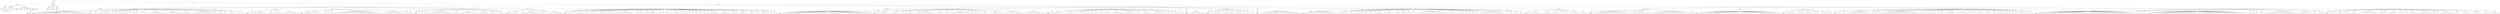 digraph Tree {
	"t0" [label = "TEI"];
	"t1" [label = "teiHeader"];
	"t2" [label = "fileDesc"];
	"t3" [label = "titleStmt"];
	"t4" [label = "title"];
	"t5" [label = "title"];
	"t6" [label = "author"];
	"t7" [label = "surname"];
	"t8" [label = "forename"];
	"t9" [label = "publicationStmt"];
	"t10" [label = "p"];
	"t11" [label = "idno"];
	"t12" [label = "sourceDesc"];
	"t13" [label = "genre"];
	"t14" [label = "inspiration"];
	"t15" [label = "structure"];
	"t16" [label = "type"];
	"t17" [label = "periode"];
	"t18" [label = "taille"];
	"t19" [label = "permalien"];
	"t20" [label = "sources"];
	"t21" [label = "source"];
	"t22" [label = "author"];
	"t23" [label = "text"];
	"t24" [label = "profileDesc"];
	"t25" [label = "creation"];
	"t26" [label = "date"];
	"t27" [label = "date"];
	"t28" [label = "langUsage"];
	"t29" [label = "language"];
	"t30" [label = "textClass"];
	"t31" [label = "keywords"];
	"t32" [label = "term"];
	"t33" [label = "text"];
	"t34" [label = "body"];
	"t35" [label = "div1"];
	"t36" [label = "head"];
	"t37" [label = "div2"];
	"t38" [label = "head"];
	"t39" [label = "listPerson"];
	"t40" [label = "sp"];
	"t41" [label = "l"];
	"t42" [label = "l"];
	"t43" [label = "l"];
	"t44" [label = "l"];
	"t45" [label = "l"];
	"t46" [label = "l"];
	"t47" [label = "l"];
	"t48" [label = "l"];
	"t49" [label = "l"];
	"t50" [label = "l"];
	"t51" [label = "l"];
	"t52" [label = "l"];
	"t53" [label = "l"];
	"t54" [label = "l"];
	"t55" [label = "l"];
	"t56" [label = "l"];
	"t57" [label = "l"];
	"t58" [label = "l"];
	"t59" [label = "l"];
	"t60" [label = "l"];
	"t61" [label = "l"];
	"t62" [label = "l"];
	"t63" [label = "l"];
	"t64" [label = "l"];
	"t65" [label = "div2"];
	"t66" [label = "head"];
	"t67" [label = "listPerson"];
	"t68" [label = "sp"];
	"t69" [label = "l"];
	"t70" [label = "l"];
	"t71" [label = "l"];
	"t72" [label = "sp"];
	"t73" [label = "l"];
	"t74" [label = "sp"];
	"t75" [label = "l"];
	"t76" [label = "l"];
	"t77" [label = "l"];
	"t78" [label = "l"];
	"t79" [label = "l"];
	"t80" [label = "sp"];
	"t81" [label = "l"];
	"t82" [label = "sp"];
	"t83" [label = "l"];
	"t84" [label = "l"];
	"t85" [label = "sp"];
	"t86" [label = "l"];
	"t87" [label = "sp"];
	"t88" [label = "l"];
	"t89" [label = "sp"];
	"t90" [label = "l"];
	"t91" [label = "l"];
	"t92" [label = "sp"];
	"t93" [label = "l"];
	"t94" [label = "sp"];
	"t95" [label = "l"];
	"t96" [label = "sp"];
	"t97" [label = "l"];
	"t98" [label = "sp"];
	"t99" [label = "l"];
	"t100" [label = "l"];
	"t101" [label = "l"];
	"t102" [label = "sp"];
	"t103" [label = "l"];
	"t104" [label = "l"];
	"t105" [label = "l"];
	"t106" [label = "sp"];
	"t107" [label = "l"];
	"t108" [label = "sp"];
	"t109" [label = "l"];
	"t110" [label = "l"];
	"t111" [label = "l"];
	"t112" [label = "l"];
	"t113" [label = "l"];
	"t114" [label = "l"];
	"t115" [label = "l"];
	"t116" [label = "l"];
	"t117" [label = "sp"];
	"t118" [label = "l"];
	"t119" [label = "l"];
	"t120" [label = "l"];
	"t121" [label = "l"];
	"t122" [label = "l"];
	"t123" [label = "l"];
	"t124" [label = "l"];
	"t125" [label = "l"];
	"t126" [label = "sp"];
	"t127" [label = "l"];
	"t128" [label = "l"];
	"t129" [label = "l"];
	"t130" [label = "l"];
	"t131" [label = "sp"];
	"t132" [label = "l"];
	"t133" [label = "l"];
	"t134" [label = "l"];
	"t135" [label = "l"];
	"t136" [label = "l"];
	"t137" [label = "l"];
	"t138" [label = "l"];
	"t139" [label = "l"];
	"t140" [label = "l"];
	"t141" [label = "l"];
	"t142" [label = "l"];
	"t143" [label = "sp"];
	"t144" [label = "l"];
	"t145" [label = "sp"];
	"t146" [label = "l"];
	"t147" [label = "sp"];
	"t148" [label = "l"];
	"t149" [label = "l"];
	"t150" [label = "sp"];
	"t151" [label = "l"];
	"t152" [label = "l"];
	"t153" [label = "sp"];
	"t154" [label = "l"];
	"t155" [label = "l"];
	"t156" [label = "l"];
	"t157" [label = "l"];
	"t158" [label = "sp"];
	"t159" [label = "l"];
	"t160" [label = "l"];
	"t161" [label = "sp"];
	"t162" [label = "l"];
	"t163" [label = "l"];
	"t164" [label = "div2"];
	"t165" [label = "head"];
	"t166" [label = "listPerson"];
	"t167" [label = "sp"];
	"t168" [label = "l"];
	"t169" [label = "l"];
	"t170" [label = "l"];
	"t171" [label = "l"];
	"t172" [label = "l"];
	"t173" [label = "l"];
	"t174" [label = "l"];
	"t175" [label = "l"];
	"t176" [label = "sp"];
	"t177" [label = "l"];
	"t178" [label = "l"];
	"t179" [label = "l"];
	"t180" [label = "sp"];
	"t181" [label = "l"];
	"t182" [label = "l"];
	"t183" [label = "sp"];
	"t184" [label = "l"];
	"t185" [label = "l"];
	"t186" [label = "sp"];
	"t187" [label = "l"];
	"t188" [label = "l"];
	"t189" [label = "l"];
	"t190" [label = "l"];
	"t191" [label = "l"];
	"t192" [label = "l"];
	"t193" [label = "l"];
	"t194" [label = "l"];
	"t195" [label = "div2"];
	"t196" [label = "head"];
	"t197" [label = "listPerson"];
	"t198" [label = "sp"];
	"t199" [label = "l"];
	"t200" [label = "l"];
	"t201" [label = "l"];
	"t202" [label = "l"];
	"t203" [label = "l"];
	"t204" [label = "l"];
	"t205" [label = "l"];
	"t206" [label = "l"];
	"t207" [label = "l"];
	"t208" [label = "sp"];
	"t209" [label = "l"];
	"t210" [label = "l"];
	"t211" [label = "sp"];
	"t212" [label = "l"];
	"t213" [label = "sp"];
	"t214" [label = "l"];
	"t215" [label = "l"];
	"t216" [label = "sp"];
	"t217" [label = "l"];
	"t218" [label = "l"];
	"t219" [label = "l"];
	"t220" [label = "l"];
	"t221" [label = "l"];
	"t222" [label = "l"];
	"t223" [label = "l"];
	"t224" [label = "l"];
	"t225" [label = "l"];
	"t226" [label = "l"];
	"t227" [label = "l"];
	"t228" [label = "l"];
	"t229" [label = "l"];
	"t230" [label = "l"];
	"t231" [label = "l"];
	"t232" [label = "l"];
	"t233" [label = "l"];
	"t234" [label = "l"];
	"t235" [label = "l"];
	"t236" [label = "l"];
	"t237" [label = "l"];
	"t238" [label = "l"];
	"t239" [label = "sp"];
	"t240" [label = "l"];
	"t241" [label = "l"];
	"t242" [label = "l"];
	"t243" [label = "l"];
	"t244" [label = "l"];
	"t245" [label = "l"];
	"t246" [label = "l"];
	"t247" [label = "l"];
	"t248" [label = "l"];
	"t249" [label = "l"];
	"t250" [label = "l"];
	"t251" [label = "sp"];
	"t252" [label = "l"];
	"t253" [label = "l"];
	"t254" [label = "sp"];
	"t255" [label = "l"];
	"t256" [label = "l"];
	"t257" [label = "div2"];
	"t258" [label = "head"];
	"t259" [label = "listPerson"];
	"t260" [label = "sp"];
	"t261" [label = "l"];
	"t262" [label = "sp"];
	"t263" [label = "l"];
	"t264" [label = "sp"];
	"t265" [label = "l"];
	"t266" [label = "l"];
	"t267" [label = "sp"];
	"t268" [label = "l"];
	"t269" [label = "l"];
	"t270" [label = "l"];
	"t271" [label = "l"];
	"t272" [label = "l"];
	"t273" [label = "l"];
	"t274" [label = "l"];
	"t275" [label = "l"];
	"t276" [label = "l"];
	"t277" [label = "l"];
	"t278" [label = "l"];
	"t279" [label = "l"];
	"t280" [label = "sp"];
	"t281" [label = "l"];
	"t282" [label = "l"];
	"t283" [label = "l"];
	"t284" [label = "sp"];
	"t285" [label = "l"];
	"t286" [label = "l"];
	"t287" [label = "l"];
	"t288" [label = "l"];
	"t289" [label = "l"];
	"t290" [label = "l"];
	"t291" [label = "l"];
	"t292" [label = "l"];
	"t293" [label = "l"];
	"t294" [label = "sp"];
	"t295" [label = "l"];
	"t296" [label = "l"];
	"t297" [label = "l"];
	"t298" [label = "l"];
	"t299" [label = "l"];
	"t300" [label = "sp"];
	"t301" [label = "l"];
	"t302" [label = "l"];
	"t303" [label = "sp"];
	"t304" [label = "l"];
	"t305" [label = "sp"];
	"t306" [label = "l"];
	"t307" [label = "sp"];
	"t308" [label = "l"];
	"t309" [label = "sp"];
	"t310" [label = "l"];
	"t311" [label = "l"];
	"t312" [label = "div2"];
	"t313" [label = "head"];
	"t314" [label = "listPerson"];
	"t315" [label = "sp"];
	"t316" [label = "l"];
	"t317" [label = "l"];
	"t318" [label = "l"];
	"t319" [label = "l"];
	"t320" [label = "l"];
	"t321" [label = "sp"];
	"t322" [label = "l"];
	"t323" [label = "sp"];
	"t324" [label = "l"];
	"t325" [label = "l"];
	"t326" [label = "l"];
	"t327" [label = "l"];
	"t328" [label = "l"];
	"t329" [label = "l"];
	"t330" [label = "l"];
	"t331" [label = "l"];
	"t332" [label = "l"];
	"t333" [label = "sp"];
	"t334" [label = "l"];
	"t335" [label = "l"];
	"t336" [label = "sp"];
	"t337" [label = "l"];
	"t338" [label = "sp"];
	"t339" [label = "l"];
	"t340" [label = "l"];
	"t341" [label = "l"];
	"t342" [label = "l"];
	"t343" [label = "l"];
	"t344" [label = "l"];
	"t345" [label = "l"];
	"t346" [label = "div2"];
	"t347" [label = "head"];
	"t348" [label = "listPerson"];
	"t349" [label = "sp"];
	"t350" [label = "l"];
	"t351" [label = "l"];
	"t352" [label = "sp"];
	"t353" [label = "l"];
	"t354" [label = "sp"];
	"t355" [label = "l"];
	"t356" [label = "sp"];
	"t357" [label = "l"];
	"t358" [label = "sp"];
	"t359" [label = "l"];
	"t360" [label = "l"];
	"t361" [label = "sp"];
	"t362" [label = "l"];
	"t363" [label = "l"];
	"t364" [label = "l"];
	"t365" [label = "sp"];
	"t366" [label = "l"];
	"t367" [label = "l"];
	"t368" [label = "sp"];
	"t369" [label = "l"];
	"t370" [label = "sp"];
	"t371" [label = "l"];
	"t372" [label = "sp"];
	"t373" [label = "l"];
	"t374" [label = "l"];
	"t375" [label = "sp"];
	"t376" [label = "l"];
	"t377" [label = "sp"];
	"t378" [label = "l"];
	"t379" [label = "sp"];
	"t380" [label = "l"];
	"t381" [label = "sp"];
	"t382" [label = "l"];
	"t383" [label = "l"];
	"t384" [label = "sp"];
	"t385" [label = "l"];
	"t386" [label = "l"];
	"t387" [label = "l"];
	"t388" [label = "l"];
	"t389" [label = "l"];
	"t390" [label = "l"];
	"t391" [label = "l"];
	"t392" [label = "l"];
	"t393" [label = "l"];
	"t394" [label = "l"];
	"t395" [label = "sp"];
	"t396" [label = "l"];
	"t397" [label = "sp"];
	"t398" [label = "l"];
	"t399" [label = "l"];
	"t400" [label = "l"];
	"t401" [label = "sp"];
	"t402" [label = "l"];
	"t403" [label = "sp"];
	"t404" [label = "l"];
	"t405" [label = "l"];
	"t406" [label = "l"];
	"t407" [label = "l"];
	"t408" [label = "l"];
	"t409" [label = "l"];
	"t410" [label = "sp"];
	"t411" [label = "l"];
	"t412" [label = "sp"];
	"t413" [label = "l"];
	"t414" [label = "l"];
	"t415" [label = "sp"];
	"t416" [label = "l"];
	"t417" [label = "l"];
	"t418" [label = "l"];
	"t419" [label = "sp"];
	"t420" [label = "l"];
	"t421" [label = "sp"];
	"t422" [label = "l"];
	"t423" [label = "l"];
	"t424" [label = "l"];
	"t425" [label = "sp"];
	"t426" [label = "l"];
	"t427" [label = "l"];
	"t428" [label = "sp"];
	"t429" [label = "l"];
	"t430" [label = "l"];
	"t431" [label = "sp"];
	"t432" [label = "l"];
	"t433" [label = "l"];
	"t434" [label = "sp"];
	"t435" [label = "l"];
	"t436" [label = "sp"];
	"t437" [label = "l"];
	"t438" [label = "l"];
	"t439" [label = "sp"];
	"t440" [label = "l"];
	"t441" [label = "l"];
	"t442" [label = "sp"];
	"t443" [label = "l"];
	"t444" [label = "l"];
	"t445" [label = "sp"];
	"t446" [label = "l"];
	"t447" [label = "sp"];
	"t448" [label = "l"];
	"t449" [label = "l"];
	"t450" [label = "l"];
	"t451" [label = "sp"];
	"t452" [label = "l"];
	"t453" [label = "sp"];
	"t454" [label = "l"];
	"t455" [label = "l"];
	"t456" [label = "l"];
	"t457" [label = "l"];
	"t458" [label = "l"];
	"t459" [label = "l"];
	"t460" [label = "sp"];
	"t461" [label = "l"];
	"t462" [label = "l"];
	"t463" [label = "sp"];
	"t464" [label = "l"];
	"t465" [label = "sp"];
	"t466" [label = "l"];
	"t467" [label = "l"];
	"t468" [label = "l"];
	"t469" [label = "l"];
	"t470" [label = "l"];
	"t471" [label = "sp"];
	"t472" [label = "l"];
	"t473" [label = "l"];
	"t474" [label = "l"];
	"t475" [label = "sp"];
	"t476" [label = "l"];
	"t477" [label = "l"];
	"t478" [label = "sp"];
	"t479" [label = "l"];
	"t480" [label = "l"];
	"t481" [label = "l"];
	"t482" [label = "l"];
	"t483" [label = "sp"];
	"t484" [label = "l"];
	"t485" [label = "sp"];
	"t486" [label = "l"];
	"t487" [label = "sp"];
	"t488" [label = "l"];
	"t489" [label = "l"];
	"t490" [label = "div1"];
	"t491" [label = "head"];
	"t492" [label = "div2"];
	"t493" [label = "head"];
	"t494" [label = "listPerson"];
	"t495" [label = "sp"];
	"t496" [label = "l"];
	"t497" [label = "l"];
	"t498" [label = "l"];
	"t499" [label = "l"];
	"t500" [label = "l"];
	"t501" [label = "l"];
	"t502" [label = "l"];
	"t503" [label = "l"];
	"t504" [label = "l"];
	"t505" [label = "l"];
	"t506" [label = "l"];
	"t507" [label = "l"];
	"t508" [label = "l"];
	"t509" [label = "l"];
	"t510" [label = "l"];
	"t511" [label = "l"];
	"t512" [label = "l"];
	"t513" [label = "l"];
	"t514" [label = "l"];
	"t515" [label = "l"];
	"t516" [label = "l"];
	"t517" [label = "l"];
	"t518" [label = "l"];
	"t519" [label = "l"];
	"t520" [label = "l"];
	"t521" [label = "l"];
	"t522" [label = "l"];
	"t523" [label = "l"];
	"t524" [label = "l"];
	"t525" [label = "l"];
	"t526" [label = "l"];
	"t527" [label = "l"];
	"t528" [label = "l"];
	"t529" [label = "l"];
	"t530" [label = "l"];
	"t531" [label = "l"];
	"t532" [label = "l"];
	"t533" [label = "l"];
	"t534" [label = "l"];
	"t535" [label = "l"];
	"t536" [label = "l"];
	"t537" [label = "l"];
	"t538" [label = "div2"];
	"t539" [label = "head"];
	"t540" [label = "listPerson"];
	"t541" [label = "sp"];
	"t542" [label = "l"];
	"t543" [label = "l"];
	"t544" [label = "l"];
	"t545" [label = "l"];
	"t546" [label = "l"];
	"t547" [label = "l"];
	"t548" [label = "sp"];
	"t549" [label = "l"];
	"t550" [label = "l"];
	"t551" [label = "l"];
	"t552" [label = "l"];
	"t553" [label = "l"];
	"t554" [label = "sp"];
	"t555" [label = "l"];
	"t556" [label = "sp"];
	"t557" [label = "l"];
	"t558" [label = "sp"];
	"t559" [label = "l"];
	"t560" [label = "l"];
	"t561" [label = "l"];
	"t562" [label = "l"];
	"t563" [label = "sp"];
	"t564" [label = "l"];
	"t565" [label = "sp"];
	"t566" [label = "l"];
	"t567" [label = "l"];
	"t568" [label = "l"];
	"t569" [label = "l"];
	"t570" [label = "l"];
	"t571" [label = "l"];
	"t572" [label = "l"];
	"t573" [label = "l"];
	"t574" [label = "l"];
	"t575" [label = "sp"];
	"t576" [label = "l"];
	"t577" [label = "l"];
	"t578" [label = "l"];
	"t579" [label = "l"];
	"t580" [label = "sp"];
	"t581" [label = "l"];
	"t582" [label = "l"];
	"t583" [label = "sp"];
	"t584" [label = "l"];
	"t585" [label = "sp"];
	"t586" [label = "l"];
	"t587" [label = "l"];
	"t588" [label = "l"];
	"t589" [label = "l"];
	"t590" [label = "l"];
	"t591" [label = "l"];
	"t592" [label = "l"];
	"t593" [label = "l"];
	"t594" [label = "sp"];
	"t595" [label = "l"];
	"t596" [label = "sp"];
	"t597" [label = "l"];
	"t598" [label = "sp"];
	"t599" [label = "l"];
	"t600" [label = "sp"];
	"t601" [label = "l"];
	"t602" [label = "l"];
	"t603" [label = "l"];
	"t604" [label = "sp"];
	"t605" [label = "l"];
	"t606" [label = "sp"];
	"t607" [label = "l"];
	"t608" [label = "l"];
	"t609" [label = "l"];
	"t610" [label = "sp"];
	"t611" [label = "l"];
	"t612" [label = "l"];
	"t613" [label = "l"];
	"t614" [label = "l"];
	"t615" [label = "l"];
	"t616" [label = "l"];
	"t617" [label = "sp"];
	"t618" [label = "l"];
	"t619" [label = "l"];
	"t620" [label = "l"];
	"t621" [label = "l"];
	"t622" [label = "l"];
	"t623" [label = "l"];
	"t624" [label = "l"];
	"t625" [label = "l"];
	"t626" [label = "l"];
	"t627" [label = "l"];
	"t628" [label = "sp"];
	"t629" [label = "l"];
	"t630" [label = "l"];
	"t631" [label = "l"];
	"t632" [label = "l"];
	"t633" [label = "l"];
	"t634" [label = "l"];
	"t635" [label = "l"];
	"t636" [label = "l"];
	"t637" [label = "l"];
	"t638" [label = "l"];
	"t639" [label = "div2"];
	"t640" [label = "head"];
	"t641" [label = "listPerson"];
	"t642" [label = "sp"];
	"t643" [label = "l"];
	"t644" [label = "l"];
	"t645" [label = "l"];
	"t646" [label = "l"];
	"t647" [label = "l"];
	"t648" [label = "l"];
	"t649" [label = "l"];
	"t650" [label = "sp"];
	"t651" [label = "l"];
	"t652" [label = "sp"];
	"t653" [label = "l"];
	"t654" [label = "l"];
	"t655" [label = "l"];
	"t656" [label = "sp"];
	"t657" [label = "l"];
	"t658" [label = "l"];
	"t659" [label = "sp"];
	"t660" [label = "l"];
	"t661" [label = "sp"];
	"t662" [label = "l"];
	"t663" [label = "l"];
	"t664" [label = "sp"];
	"t665" [label = "l"];
	"t666" [label = "sp"];
	"t667" [label = "l"];
	"t668" [label = "sp"];
	"t669" [label = "l"];
	"t670" [label = "sp"];
	"t671" [label = "l"];
	"t672" [label = "l"];
	"t673" [label = "l"];
	"t674" [label = "sp"];
	"t675" [label = "l"];
	"t676" [label = "l"];
	"t677" [label = "sp"];
	"t678" [label = "l"];
	"t679" [label = "l"];
	"t680" [label = "l"];
	"t681" [label = "sp"];
	"t682" [label = "l"];
	"t683" [label = "sp"];
	"t684" [label = "l"];
	"t685" [label = "l"];
	"t686" [label = "l"];
	"t687" [label = "l"];
	"t688" [label = "l"];
	"t689" [label = "l"];
	"t690" [label = "sp"];
	"t691" [label = "l"];
	"t692" [label = "l"];
	"t693" [label = "l"];
	"t694" [label = "l"];
	"t695" [label = "l"];
	"t696" [label = "sp"];
	"t697" [label = "l"];
	"t698" [label = "sp"];
	"t699" [label = "l"];
	"t700" [label = "l"];
	"t701" [label = "sp"];
	"t702" [label = "l"];
	"t703" [label = "l"];
	"t704" [label = "l"];
	"t705" [label = "l"];
	"t706" [label = "l"];
	"t707" [label = "sp"];
	"t708" [label = "l"];
	"t709" [label = "l"];
	"t710" [label = "l"];
	"t711" [label = "l"];
	"t712" [label = "l"];
	"t713" [label = "l"];
	"t714" [label = "sp"];
	"t715" [label = "l"];
	"t716" [label = "sp"];
	"t717" [label = "l"];
	"t718" [label = "l"];
	"t719" [label = "sp"];
	"t720" [label = "l"];
	"t721" [label = "sp"];
	"t722" [label = "l"];
	"t723" [label = "l"];
	"t724" [label = "l"];
	"t725" [label = "sp"];
	"t726" [label = "l"];
	"t727" [label = "l"];
	"t728" [label = "div2"];
	"t729" [label = "head"];
	"t730" [label = "listPerson"];
	"t731" [label = "sp"];
	"t732" [label = "l"];
	"t733" [label = "l"];
	"t734" [label = "l"];
	"t735" [label = "l"];
	"t736" [label = "l"];
	"t737" [label = "l"];
	"t738" [label = "l"];
	"t739" [label = "l"];
	"t740" [label = "div2"];
	"t741" [label = "head"];
	"t742" [label = "listPerson"];
	"t743" [label = "sp"];
	"t744" [label = "l"];
	"t745" [label = "sp"];
	"t746" [label = "l"];
	"t747" [label = "sp"];
	"t748" [label = "l"];
	"t749" [label = "l"];
	"t750" [label = "l"];
	"t751" [label = "sp"];
	"t752" [label = "l"];
	"t753" [label = "sp"];
	"t754" [label = "l"];
	"t755" [label = "l"];
	"t756" [label = "sp"];
	"t757" [label = "l"];
	"t758" [label = "sp"];
	"t759" [label = "l"];
	"t760" [label = "l"];
	"t761" [label = "l"];
	"t762" [label = "sp"];
	"t763" [label = "l"];
	"t764" [label = "l"];
	"t765" [label = "l"];
	"t766" [label = "sp"];
	"t767" [label = "l"];
	"t768" [label = "sp"];
	"t769" [label = "l"];
	"t770" [label = "sp"];
	"t771" [label = "l"];
	"t772" [label = "l"];
	"t773" [label = "sp"];
	"t774" [label = "l"];
	"t775" [label = "l"];
	"t776" [label = "div2"];
	"t777" [label = "head"];
	"t778" [label = "listPerson"];
	"t779" [label = "sp"];
	"t780" [label = "l"];
	"t781" [label = "l"];
	"t782" [label = "l"];
	"t783" [label = "l"];
	"t784" [label = "l"];
	"t785" [label = "l"];
	"t786" [label = "l"];
	"t787" [label = "l"];
	"t788" [label = "l"];
	"t789" [label = "l"];
	"t790" [label = "l"];
	"t791" [label = "l"];
	"t792" [label = "l"];
	"t793" [label = "l"];
	"t794" [label = "l"];
	"t795" [label = "l"];
	"t796" [label = "l"];
	"t797" [label = "l"];
	"t798" [label = "l"];
	"t799" [label = "div2"];
	"t800" [label = "head"];
	"t801" [label = "listPerson"];
	"t802" [label = "sp"];
	"t803" [label = "l"];
	"t804" [label = "l"];
	"t805" [label = "l"];
	"t806" [label = "l"];
	"t807" [label = "l"];
	"t808" [label = "l"];
	"t809" [label = "l"];
	"t810" [label = "l"];
	"t811" [label = "l"];
	"t812" [label = "l"];
	"t813" [label = "l"];
	"t814" [label = "l"];
	"t815" [label = "l"];
	"t816" [label = "l"];
	"t817" [label = "l"];
	"t818" [label = "sp"];
	"t819" [label = "l"];
	"t820" [label = "l"];
	"t821" [label = "l"];
	"t822" [label = "l"];
	"t823" [label = "l"];
	"t824" [label = "l"];
	"t825" [label = "sp"];
	"t826" [label = "l"];
	"t827" [label = "sp"];
	"t828" [label = "l"];
	"t829" [label = "sp"];
	"t830" [label = "l"];
	"t831" [label = "sp"];
	"t832" [label = "l"];
	"t833" [label = "sp"];
	"t834" [label = "l"];
	"t835" [label = "l"];
	"t836" [label = "sp"];
	"t837" [label = "l"];
	"t838" [label = "l"];
	"t839" [label = "sp"];
	"t840" [label = "l"];
	"t841" [label = "sp"];
	"t842" [label = "l"];
	"t843" [label = "sp"];
	"t844" [label = "l"];
	"t845" [label = "sp"];
	"t846" [label = "l"];
	"t847" [label = "l"];
	"t848" [label = "l"];
	"t849" [label = "l"];
	"t850" [label = "sp"];
	"t851" [label = "l"];
	"t852" [label = "l"];
	"t853" [label = "l"];
	"t854" [label = "l"];
	"t855" [label = "l"];
	"t856" [label = "sp"];
	"t857" [label = "l"];
	"t858" [label = "l"];
	"t859" [label = "l"];
	"t860" [label = "sp"];
	"t861" [label = "l"];
	"t862" [label = "sp"];
	"t863" [label = "l"];
	"t864" [label = "l"];
	"t865" [label = "l"];
	"t866" [label = "l"];
	"t867" [label = "l"];
	"t868" [label = "sp"];
	"t869" [label = "l"];
	"t870" [label = "sp"];
	"t871" [label = "l"];
	"t872" [label = "l"];
	"t873" [label = "l"];
	"t874" [label = "l"];
	"t875" [label = "l"];
	"t876" [label = "l"];
	"t877" [label = "l"];
	"t878" [label = "l"];
	"t879" [label = "l"];
	"t880" [label = "l"];
	"t881" [label = "l"];
	"t882" [label = "l"];
	"t883" [label = "l"];
	"t884" [label = "l"];
	"t885" [label = "sp"];
	"t886" [label = "l"];
	"t887" [label = "sp"];
	"t888" [label = "l"];
	"t889" [label = "l"];
	"t890" [label = "l"];
	"t891" [label = "l"];
	"t892" [label = "sp"];
	"t893" [label = "l"];
	"t894" [label = "sp"];
	"t895" [label = "l"];
	"t896" [label = "l"];
	"t897" [label = "sp"];
	"t898" [label = "l"];
	"t899" [label = "sp"];
	"t900" [label = "l"];
	"t901" [label = "l"];
	"t902" [label = "sp"];
	"t903" [label = "l"];
	"t904" [label = "sp"];
	"t905" [label = "l"];
	"t906" [label = "sp"];
	"t907" [label = "l"];
	"t908" [label = "sp"];
	"t909" [label = "l"];
	"t910" [label = "sp"];
	"t911" [label = "l"];
	"t912" [label = "l"];
	"t913" [label = "l"];
	"t914" [label = "l"];
	"t915" [label = "l"];
	"t916" [label = "l"];
	"t917" [label = "l"];
	"t918" [label = "l"];
	"t919" [label = "l"];
	"t920" [label = "l"];
	"t921" [label = "l"];
	"t922" [label = "l"];
	"t923" [label = "sp"];
	"t924" [label = "l"];
	"t925" [label = "sp"];
	"t926" [label = "l"];
	"t927" [label = "sp"];
	"t928" [label = "l"];
	"t929" [label = "l"];
	"t930" [label = "l"];
	"t931" [label = "sp"];
	"t932" [label = "l"];
	"t933" [label = "l"];
	"t934" [label = "sp"];
	"t935" [label = "l"];
	"t936" [label = "l"];
	"t937" [label = "div2"];
	"t938" [label = "head"];
	"t939" [label = "listPerson"];
	"t940" [label = "sp"];
	"t941" [label = "l"];
	"t942" [label = "l"];
	"t943" [label = "l"];
	"t944" [label = "l"];
	"t945" [label = "l"];
	"t946" [label = "l"];
	"t947" [label = "sp"];
	"t948" [label = "l"];
	"t949" [label = "l"];
	"t950" [label = "l"];
	"t951" [label = "l"];
	"t952" [label = "l"];
	"t953" [label = "sp"];
	"t954" [label = "l"];
	"t955" [label = "sp"];
	"t956" [label = "l"];
	"t957" [label = "l"];
	"t958" [label = "l"];
	"t959" [label = "sp"];
	"t960" [label = "l"];
	"t961" [label = "sp"];
	"t962" [label = "l"];
	"t963" [label = "sp"];
	"t964" [label = "l"];
	"t965" [label = "sp"];
	"t966" [label = "l"];
	"t967" [label = "sp"];
	"t968" [label = "l"];
	"t969" [label = "l"];
	"t970" [label = "l"];
	"t971" [label = "l"];
	"t972" [label = "l"];
	"t973" [label = "sp"];
	"t974" [label = "l"];
	"t975" [label = "l"];
	"t976" [label = "l"];
	"t977" [label = "l"];
	"t978" [label = "div1"];
	"t979" [label = "head"];
	"t980" [label = "div2"];
	"t981" [label = "head"];
	"t982" [label = "listPerson"];
	"t983" [label = "sp"];
	"t984" [label = "l"];
	"t985" [label = "sp"];
	"t986" [label = "l"];
	"t987" [label = "l"];
	"t988" [label = "l"];
	"t989" [label = "l"];
	"t990" [label = "l"];
	"t991" [label = "l"];
	"t992" [label = "l"];
	"t993" [label = "l"];
	"t994" [label = "l"];
	"t995" [label = "l"];
	"t996" [label = "l"];
	"t997" [label = "l"];
	"t998" [label = "l"];
	"t999" [label = "l"];
	"t1000" [label = "l"];
	"t1001" [label = "l"];
	"t1002" [label = "sp"];
	"t1003" [label = "l"];
	"t1004" [label = "sp"];
	"t1005" [label = "l"];
	"t1006" [label = "l"];
	"t1007" [label = "l"];
	"t1008" [label = "l"];
	"t1009" [label = "l"];
	"t1010" [label = "l"];
	"t1011" [label = "l"];
	"t1012" [label = "l"];
	"t1013" [label = "sp"];
	"t1014" [label = "l"];
	"t1015" [label = "sp"];
	"t1016" [label = "l"];
	"t1017" [label = "l"];
	"t1018" [label = "l"];
	"t1019" [label = "l"];
	"t1020" [label = "l"];
	"t1021" [label = "l"];
	"t1022" [label = "l"];
	"t1023" [label = "l"];
	"t1024" [label = "l"];
	"t1025" [label = "l"];
	"t1026" [label = "l"];
	"t1027" [label = "l"];
	"t1028" [label = "l"];
	"t1029" [label = "l"];
	"t1030" [label = "l"];
	"t1031" [label = "l"];
	"t1032" [label = "l"];
	"t1033" [label = "l"];
	"t1034" [label = "sp"];
	"t1035" [label = "l"];
	"t1036" [label = "l"];
	"t1037" [label = "div2"];
	"t1038" [label = "head"];
	"t1039" [label = "listPerson"];
	"t1040" [label = "sp"];
	"t1041" [label = "l"];
	"t1042" [label = "l"];
	"t1043" [label = "l"];
	"t1044" [label = "l"];
	"t1045" [label = "l"];
	"t1046" [label = "l"];
	"t1047" [label = "l"];
	"t1048" [label = "l"];
	"t1049" [label = "l"];
	"t1050" [label = "l"];
	"t1051" [label = "l"];
	"t1052" [label = "l"];
	"t1053" [label = "l"];
	"t1054" [label = "l"];
	"t1055" [label = "l"];
	"t1056" [label = "l"];
	"t1057" [label = "l"];
	"t1058" [label = "l"];
	"t1059" [label = "l"];
	"t1060" [label = "l"];
	"t1061" [label = "l"];
	"t1062" [label = "l"];
	"t1063" [label = "l"];
	"t1064" [label = "l"];
	"t1065" [label = "l"];
	"t1066" [label = "l"];
	"t1067" [label = "l"];
	"t1068" [label = "l"];
	"t1069" [label = "l"];
	"t1070" [label = "l"];
	"t1071" [label = "l"];
	"t1072" [label = "l"];
	"t1073" [label = "l"];
	"t1074" [label = "l"];
	"t1075" [label = "l"];
	"t1076" [label = "l"];
	"t1077" [label = "l"];
	"t1078" [label = "l"];
	"t1079" [label = "div2"];
	"t1080" [label = "head"];
	"t1081" [label = "listPerson"];
	"t1082" [label = "sp"];
	"t1083" [label = "l"];
	"t1084" [label = "l"];
	"t1085" [label = "l"];
	"t1086" [label = "l"];
	"t1087" [label = "l"];
	"t1088" [label = "sp"];
	"t1089" [label = "l"];
	"t1090" [label = "l"];
	"t1091" [label = "sp"];
	"t1092" [label = "l"];
	"t1093" [label = "sp"];
	"t1094" [label = "l"];
	"t1095" [label = "sp"];
	"t1096" [label = "l"];
	"t1097" [label = "l"];
	"t1098" [label = "l"];
	"t1099" [label = "l"];
	"t1100" [label = "sp"];
	"t1101" [label = "l"];
	"t1102" [label = "l"];
	"t1103" [label = "sp"];
	"t1104" [label = "l"];
	"t1105" [label = "sp"];
	"t1106" [label = "l"];
	"t1107" [label = "l"];
	"t1108" [label = "l"];
	"t1109" [label = "l"];
	"t1110" [label = "sp"];
	"t1111" [label = "l"];
	"t1112" [label = "l"];
	"t1113" [label = "div2"];
	"t1114" [label = "head"];
	"t1115" [label = "listPerson"];
	"t1116" [label = "sp"];
	"t1117" [label = "l"];
	"t1118" [label = "l"];
	"t1119" [label = "sp"];
	"t1120" [label = "l"];
	"t1121" [label = "l"];
	"t1122" [label = "sp"];
	"t1123" [label = "l"];
	"t1124" [label = "l"];
	"t1125" [label = "l"];
	"t1126" [label = "l"];
	"t1127" [label = "l"];
	"t1128" [label = "l"];
	"t1129" [label = "l"];
	"t1130" [label = "l"];
	"t1131" [label = "l"];
	"t1132" [label = "l"];
	"t1133" [label = "l"];
	"t1134" [label = "l"];
	"t1135" [label = "sp"];
	"t1136" [label = "l"];
	"t1137" [label = "sp"];
	"t1138" [label = "l"];
	"t1139" [label = "l"];
	"t1140" [label = "l"];
	"t1141" [label = "sp"];
	"t1142" [label = "l"];
	"t1143" [label = "sp"];
	"t1144" [label = "l"];
	"t1145" [label = "l"];
	"t1146" [label = "l"];
	"t1147" [label = "l"];
	"t1148" [label = "l"];
	"t1149" [label = "l"];
	"t1150" [label = "l"];
	"t1151" [label = "l"];
	"t1152" [label = "l"];
	"t1153" [label = "l"];
	"t1154" [label = "l"];
	"t1155" [label = "l"];
	"t1156" [label = "l"];
	"t1157" [label = "l"];
	"t1158" [label = "l"];
	"t1159" [label = "l"];
	"t1160" [label = "l"];
	"t1161" [label = "sp"];
	"t1162" [label = "l"];
	"t1163" [label = "sp"];
	"t1164" [label = "l"];
	"t1165" [label = "l"];
	"t1166" [label = "sp"];
	"t1167" [label = "l"];
	"t1168" [label = "sp"];
	"t1169" [label = "l"];
	"t1170" [label = "l"];
	"t1171" [label = "l"];
	"t1172" [label = "l"];
	"t1173" [label = "sp"];
	"t1174" [label = "l"];
	"t1175" [label = "sp"];
	"t1176" [label = "l"];
	"t1177" [label = "l"];
	"t1178" [label = "sp"];
	"t1179" [label = "l"];
	"t1180" [label = "sp"];
	"t1181" [label = "l"];
	"t1182" [label = "l"];
	"t1183" [label = "l"];
	"t1184" [label = "l"];
	"t1185" [label = "l"];
	"t1186" [label = "sp"];
	"t1187" [label = "l"];
	"t1188" [label = "sp"];
	"t1189" [label = "l"];
	"t1190" [label = "l"];
	"t1191" [label = "sp"];
	"t1192" [label = "l"];
	"t1193" [label = "sp"];
	"t1194" [label = "l"];
	"t1195" [label = "l"];
	"t1196" [label = "sp"];
	"t1197" [label = "l"];
	"t1198" [label = "sp"];
	"t1199" [label = "l"];
	"t1200" [label = "sp"];
	"t1201" [label = "l"];
	"t1202" [label = "sp"];
	"t1203" [label = "l"];
	"t1204" [label = "l"];
	"t1205" [label = "l"];
	"t1206" [label = "l"];
	"t1207" [label = "sp"];
	"t1208" [label = "l"];
	"t1209" [label = "l"];
	"t1210" [label = "l"];
	"t1211" [label = "l"];
	"t1212" [label = "sp"];
	"t1213" [label = "l"];
	"t1214" [label = "l"];
	"t1215" [label = "sp"];
	"t1216" [label = "l"];
	"t1217" [label = "l"];
	"t1218" [label = "sp"];
	"t1219" [label = "l"];
	"t1220" [label = "sp"];
	"t1221" [label = "l"];
	"t1222" [label = "sp"];
	"t1223" [label = "l"];
	"t1224" [label = "sp"];
	"t1225" [label = "l"];
	"t1226" [label = "l"];
	"t1227" [label = "sp"];
	"t1228" [label = "l"];
	"t1229" [label = "sp"];
	"t1230" [label = "l"];
	"t1231" [label = "l"];
	"t1232" [label = "sp"];
	"t1233" [label = "l"];
	"t1234" [label = "l"];
	"t1235" [label = "l"];
	"t1236" [label = "sp"];
	"t1237" [label = "l"];
	"t1238" [label = "sp"];
	"t1239" [label = "l"];
	"t1240" [label = "sp"];
	"t1241" [label = "l"];
	"t1242" [label = "l"];
	"t1243" [label = "div2"];
	"t1244" [label = "head"];
	"t1245" [label = "listPerson"];
	"t1246" [label = "sp"];
	"t1247" [label = "l"];
	"t1248" [label = "l"];
	"t1249" [label = "l"];
	"t1250" [label = "l"];
	"t1251" [label = "l"];
	"t1252" [label = "l"];
	"t1253" [label = "l"];
	"t1254" [label = "l"];
	"t1255" [label = "l"];
	"t1256" [label = "l"];
	"t1257" [label = "l"];
	"t1258" [label = "l"];
	"t1259" [label = "l"];
	"t1260" [label = "l"];
	"t1261" [label = "l"];
	"t1262" [label = "l"];
	"t1263" [label = "l"];
	"t1264" [label = "l"];
	"t1265" [label = "l"];
	"t1266" [label = "l"];
	"t1267" [label = "l"];
	"t1268" [label = "l"];
	"t1269" [label = "l"];
	"t1270" [label = "l"];
	"t1271" [label = "l"];
	"t1272" [label = "l"];
	"t1273" [label = "l"];
	"t1274" [label = "l"];
	"t1275" [label = "l"];
	"t1276" [label = "l"];
	"t1277" [label = "l"];
	"t1278" [label = "l"];
	"t1279" [label = "l"];
	"t1280" [label = "l"];
	"t1281" [label = "l"];
	"t1282" [label = "l"];
	"t1283" [label = "l"];
	"t1284" [label = "l"];
	"t1285" [label = "l"];
	"t1286" [label = "l"];
	"t1287" [label = "l"];
	"t1288" [label = "l"];
	"t1289" [label = "l"];
	"t1290" [label = "l"];
	"t1291" [label = "l"];
	"t1292" [label = "sp"];
	"t1293" [label = "l"];
	"t1294" [label = "sp"];
	"t1295" [label = "l"];
	"t1296" [label = "sp"];
	"t1297" [label = "l"];
	"t1298" [label = "l"];
	"t1299" [label = "l"];
	"t1300" [label = "sp"];
	"t1301" [label = "l"];
	"t1302" [label = "l"];
	"t1303" [label = "l"];
	"t1304" [label = "l"];
	"t1305" [label = "l"];
	"t1306" [label = "l"];
	"t1307" [label = "l"];
	"t1308" [label = "l"];
	"t1309" [label = "l"];
	"t1310" [label = "l"];
	"t1311" [label = "l"];
	"t1312" [label = "l"];
	"t1313" [label = "l"];
	"t1314" [label = "l"];
	"t1315" [label = "l"];
	"t1316" [label = "l"];
	"t1317" [label = "l"];
	"t1318" [label = "l"];
	"t1319" [label = "l"];
	"t1320" [label = "l"];
	"t1321" [label = "l"];
	"t1322" [label = "l"];
	"t1323" [label = "l"];
	"t1324" [label = "l"];
	"t1325" [label = "l"];
	"t1326" [label = "l"];
	"t1327" [label = "l"];
	"t1328" [label = "l"];
	"t1329" [label = "l"];
	"t1330" [label = "l"];
	"t1331" [label = "l"];
	"t1332" [label = "l"];
	"t1333" [label = "l"];
	"t1334" [label = "l"];
	"t1335" [label = "l"];
	"t1336" [label = "l"];
	"t1337" [label = "l"];
	"t1338" [label = "l"];
	"t1339" [label = "l"];
	"t1340" [label = "l"];
	"t1341" [label = "l"];
	"t1342" [label = "l"];
	"t1343" [label = "l"];
	"t1344" [label = "l"];
	"t1345" [label = "l"];
	"t1346" [label = "l"];
	"t1347" [label = "sp"];
	"t1348" [label = "l"];
	"t1349" [label = "l"];
	"t1350" [label = "l"];
	"t1351" [label = "sp"];
	"t1352" [label = "l"];
	"t1353" [label = "sp"];
	"t1354" [label = "l"];
	"t1355" [label = "l"];
	"t1356" [label = "sp"];
	"t1357" [label = "l"];
	"t1358" [label = "l"];
	"t1359" [label = "l"];
	"t1360" [label = "sp"];
	"t1361" [label = "l"];
	"t1362" [label = "l"];
	"t1363" [label = "l"];
	"t1364" [label = "l"];
	"t1365" [label = "l"];
	"t1366" [label = "l"];
	"t1367" [label = "l"];
	"t1368" [label = "l"];
	"t1369" [label = "l"];
	"t1370" [label = "l"];
	"t1371" [label = "l"];
	"t1372" [label = "l"];
	"t1373" [label = "l"];
	"t1374" [label = "l"];
	"t1375" [label = "l"];
	"t1376" [label = "sp"];
	"t1377" [label = "l"];
	"t1378" [label = "l"];
	"t1379" [label = "l"];
	"t1380" [label = "l"];
	"t1381" [label = "l"];
	"t1382" [label = "l"];
	"t1383" [label = "l"];
	"t1384" [label = "sp"];
	"t1385" [label = "l"];
	"t1386" [label = "l"];
	"t1387" [label = "sp"];
	"t1388" [label = "l"];
	"t1389" [label = "l"];
	"t1390" [label = "sp"];
	"t1391" [label = "l"];
	"t1392" [label = "div2"];
	"t1393" [label = "head"];
	"t1394" [label = "listPerson"];
	"t1395" [label = "sp"];
	"t1396" [label = "l"];
	"t1397" [label = "l"];
	"t1398" [label = "sp"];
	"t1399" [label = "l"];
	"t1400" [label = "sp"];
	"t1401" [label = "l"];
	"t1402" [label = "l"];
	"t1403" [label = "l"];
	"t1404" [label = "sp"];
	"t1405" [label = "l"];
	"t1406" [label = "sp"];
	"t1407" [label = "l"];
	"t1408" [label = "l"];
	"t1409" [label = "l"];
	"t1410" [label = "sp"];
	"t1411" [label = "l"];
	"t1412" [label = "l"];
	"t1413" [label = "l"];
	"t1414" [label = "sp"];
	"t1415" [label = "l"];
	"t1416" [label = "l"];
	"t1417" [label = "l"];
	"t1418" [label = "l"];
	"t1419" [label = "l"];
	"t1420" [label = "l"];
	"t1421" [label = "l"];
	"t1422" [label = "l"];
	"t1423" [label = "l"];
	"t1424" [label = "l"];
	"t1425" [label = "sp"];
	"t1426" [label = "l"];
	"t1427" [label = "sp"];
	"t1428" [label = "l"];
	"t1429" [label = "l"];
	"t1430" [label = "l"];
	"t1431" [label = "sp"];
	"t1432" [label = "l"];
	"t1433" [label = "l"];
	"t1434" [label = "l"];
	"t1435" [label = "l"];
	"t1436" [label = "l"];
	"t1437" [label = "sp"];
	"t1438" [label = "l"];
	"t1439" [label = "l"];
	"t1440" [label = "l"];
	"t1441" [label = "sp"];
	"t1442" [label = "l"];
	"t1443" [label = "l"];
	"t1444" [label = "sp"];
	"t1445" [label = "l"];
	"t1446" [label = "l"];
	"t1447" [label = "l"];
	"t1448" [label = "l"];
	"t1449" [label = "sp"];
	"t1450" [label = "l"];
	"t1451" [label = "l"];
	"t1452" [label = "l"];
	"t1453" [label = "l"];
	"t1454" [label = "l"];
	"t1455" [label = "l"];
	"t1456" [label = "l"];
	"t1457" [label = "sp"];
	"t1458" [label = "l"];
	"t1459" [label = "l"];
	"t1460" [label = "sp"];
	"t1461" [label = "l"];
	"t1462" [label = "sp"];
	"t1463" [label = "l"];
	"t1464" [label = "l"];
	"t1465" [label = "l"];
	"t1466" [label = "l"];
	"t1467" [label = "l"];
	"t1468" [label = "l"];
	"t1469" [label = "l"];
	"t1470" [label = "sp"];
	"t1471" [label = "l"];
	"t1472" [label = "l"];
	"t1473" [label = "l"];
	"t1474" [label = "sp"];
	"t1475" [label = "l"];
	"t1476" [label = "l"];
	"t1477" [label = "l"];
	"t1478" [label = "l"];
	"t1479" [label = "l"];
	"t1480" [label = "sp"];
	"t1481" [label = "l"];
	"t1482" [label = "l"];
	"t1483" [label = "l"];
	"t1484" [label = "l"];
	"t1485" [label = "l"];
	"t1486" [label = "sp"];
	"t1487" [label = "l"];
	"t1488" [label = "l"];
	"t1489" [label = "l"];
	"t1490" [label = "l"];
	"t1491" [label = "sp"];
	"t1492" [label = "l"];
	"t1493" [label = "l"];
	"t1494" [label = "l"];
	"t1495" [label = "l"];
	"t0" -> "t1";
	"t1" -> "t2";
	"t2" -> "t3";
	"t3" -> "t4";
	"t3" -> "t5";
	"t3" -> "t6";
	"t6" -> "t7";
	"t6" -> "t8";
	"t2" -> "t9";
	"t9" -> "t10";
	"t9" -> "t11";
	"t2" -> "t12";
	"t12" -> "t13";
	"t12" -> "t14";
	"t12" -> "t15";
	"t12" -> "t16";
	"t12" -> "t17";
	"t12" -> "t18";
	"t12" -> "t19";
	"t12" -> "t20";
	"t20" -> "t21";
	"t21" -> "t22";
	"t21" -> "t23";
	"t1" -> "t24";
	"t24" -> "t25";
	"t25" -> "t26";
	"t25" -> "t27";
	"t24" -> "t28";
	"t28" -> "t29";
	"t24" -> "t30";
	"t30" -> "t31";
	"t31" -> "t32";
	"t0" -> "t33";
	"t33" -> "t34";
	"t34" -> "t35";
	"t35" -> "t36";
	"t35" -> "t37";
	"t37" -> "t38";
	"t38" -> "t39";
	"t37" -> "t40";
	"t40" -> "t41";
	"t40" -> "t42";
	"t40" -> "t43";
	"t40" -> "t44";
	"t40" -> "t45";
	"t40" -> "t46";
	"t40" -> "t47";
	"t40" -> "t48";
	"t40" -> "t49";
	"t40" -> "t50";
	"t40" -> "t51";
	"t40" -> "t52";
	"t40" -> "t53";
	"t40" -> "t54";
	"t40" -> "t55";
	"t40" -> "t56";
	"t40" -> "t57";
	"t40" -> "t58";
	"t40" -> "t59";
	"t40" -> "t60";
	"t40" -> "t61";
	"t40" -> "t62";
	"t40" -> "t63";
	"t40" -> "t64";
	"t35" -> "t65";
	"t65" -> "t66";
	"t66" -> "t67";
	"t65" -> "t68";
	"t68" -> "t69";
	"t68" -> "t70";
	"t68" -> "t71";
	"t65" -> "t72";
	"t72" -> "t73";
	"t65" -> "t74";
	"t74" -> "t75";
	"t74" -> "t76";
	"t74" -> "t77";
	"t74" -> "t78";
	"t74" -> "t79";
	"t65" -> "t80";
	"t80" -> "t81";
	"t65" -> "t82";
	"t82" -> "t83";
	"t82" -> "t84";
	"t65" -> "t85";
	"t85" -> "t86";
	"t65" -> "t87";
	"t87" -> "t88";
	"t65" -> "t89";
	"t89" -> "t90";
	"t89" -> "t91";
	"t65" -> "t92";
	"t92" -> "t93";
	"t65" -> "t94";
	"t94" -> "t95";
	"t65" -> "t96";
	"t96" -> "t97";
	"t65" -> "t98";
	"t98" -> "t99";
	"t98" -> "t100";
	"t98" -> "t101";
	"t65" -> "t102";
	"t102" -> "t103";
	"t102" -> "t104";
	"t102" -> "t105";
	"t65" -> "t106";
	"t106" -> "t107";
	"t65" -> "t108";
	"t108" -> "t109";
	"t108" -> "t110";
	"t108" -> "t111";
	"t108" -> "t112";
	"t108" -> "t113";
	"t108" -> "t114";
	"t108" -> "t115";
	"t108" -> "t116";
	"t65" -> "t117";
	"t117" -> "t118";
	"t117" -> "t119";
	"t117" -> "t120";
	"t117" -> "t121";
	"t117" -> "t122";
	"t117" -> "t123";
	"t117" -> "t124";
	"t117" -> "t125";
	"t65" -> "t126";
	"t126" -> "t127";
	"t126" -> "t128";
	"t126" -> "t129";
	"t126" -> "t130";
	"t65" -> "t131";
	"t131" -> "t132";
	"t131" -> "t133";
	"t131" -> "t134";
	"t131" -> "t135";
	"t131" -> "t136";
	"t131" -> "t137";
	"t131" -> "t138";
	"t131" -> "t139";
	"t131" -> "t140";
	"t131" -> "t141";
	"t131" -> "t142";
	"t65" -> "t143";
	"t143" -> "t144";
	"t65" -> "t145";
	"t145" -> "t146";
	"t65" -> "t147";
	"t147" -> "t148";
	"t147" -> "t149";
	"t65" -> "t150";
	"t150" -> "t151";
	"t150" -> "t152";
	"t65" -> "t153";
	"t153" -> "t154";
	"t153" -> "t155";
	"t153" -> "t156";
	"t153" -> "t157";
	"t65" -> "t158";
	"t158" -> "t159";
	"t158" -> "t160";
	"t65" -> "t161";
	"t161" -> "t162";
	"t161" -> "t163";
	"t35" -> "t164";
	"t164" -> "t165";
	"t165" -> "t166";
	"t164" -> "t167";
	"t167" -> "t168";
	"t167" -> "t169";
	"t167" -> "t170";
	"t167" -> "t171";
	"t167" -> "t172";
	"t167" -> "t173";
	"t167" -> "t174";
	"t167" -> "t175";
	"t164" -> "t176";
	"t176" -> "t177";
	"t176" -> "t178";
	"t176" -> "t179";
	"t164" -> "t180";
	"t180" -> "t181";
	"t180" -> "t182";
	"t164" -> "t183";
	"t183" -> "t184";
	"t183" -> "t185";
	"t164" -> "t186";
	"t186" -> "t187";
	"t186" -> "t188";
	"t186" -> "t189";
	"t186" -> "t190";
	"t186" -> "t191";
	"t186" -> "t192";
	"t186" -> "t193";
	"t186" -> "t194";
	"t35" -> "t195";
	"t195" -> "t196";
	"t196" -> "t197";
	"t195" -> "t198";
	"t198" -> "t199";
	"t198" -> "t200";
	"t198" -> "t201";
	"t198" -> "t202";
	"t198" -> "t203";
	"t198" -> "t204";
	"t198" -> "t205";
	"t198" -> "t206";
	"t198" -> "t207";
	"t195" -> "t208";
	"t208" -> "t209";
	"t208" -> "t210";
	"t195" -> "t211";
	"t211" -> "t212";
	"t195" -> "t213";
	"t213" -> "t214";
	"t213" -> "t215";
	"t195" -> "t216";
	"t216" -> "t217";
	"t216" -> "t218";
	"t216" -> "t219";
	"t216" -> "t220";
	"t216" -> "t221";
	"t216" -> "t222";
	"t216" -> "t223";
	"t216" -> "t224";
	"t216" -> "t225";
	"t216" -> "t226";
	"t216" -> "t227";
	"t216" -> "t228";
	"t216" -> "t229";
	"t216" -> "t230";
	"t216" -> "t231";
	"t216" -> "t232";
	"t216" -> "t233";
	"t216" -> "t234";
	"t216" -> "t235";
	"t216" -> "t236";
	"t216" -> "t237";
	"t216" -> "t238";
	"t195" -> "t239";
	"t239" -> "t240";
	"t239" -> "t241";
	"t239" -> "t242";
	"t239" -> "t243";
	"t239" -> "t244";
	"t239" -> "t245";
	"t239" -> "t246";
	"t239" -> "t247";
	"t239" -> "t248";
	"t239" -> "t249";
	"t239" -> "t250";
	"t195" -> "t251";
	"t251" -> "t252";
	"t251" -> "t253";
	"t195" -> "t254";
	"t254" -> "t255";
	"t254" -> "t256";
	"t35" -> "t257";
	"t257" -> "t258";
	"t258" -> "t259";
	"t257" -> "t260";
	"t260" -> "t261";
	"t257" -> "t262";
	"t262" -> "t263";
	"t257" -> "t264";
	"t264" -> "t265";
	"t264" -> "t266";
	"t257" -> "t267";
	"t267" -> "t268";
	"t267" -> "t269";
	"t267" -> "t270";
	"t267" -> "t271";
	"t267" -> "t272";
	"t267" -> "t273";
	"t267" -> "t274";
	"t267" -> "t275";
	"t267" -> "t276";
	"t267" -> "t277";
	"t267" -> "t278";
	"t267" -> "t279";
	"t257" -> "t280";
	"t280" -> "t281";
	"t280" -> "t282";
	"t280" -> "t283";
	"t257" -> "t284";
	"t284" -> "t285";
	"t284" -> "t286";
	"t284" -> "t287";
	"t284" -> "t288";
	"t284" -> "t289";
	"t284" -> "t290";
	"t284" -> "t291";
	"t284" -> "t292";
	"t284" -> "t293";
	"t257" -> "t294";
	"t294" -> "t295";
	"t294" -> "t296";
	"t294" -> "t297";
	"t294" -> "t298";
	"t294" -> "t299";
	"t257" -> "t300";
	"t300" -> "t301";
	"t300" -> "t302";
	"t257" -> "t303";
	"t303" -> "t304";
	"t257" -> "t305";
	"t305" -> "t306";
	"t257" -> "t307";
	"t307" -> "t308";
	"t257" -> "t309";
	"t309" -> "t310";
	"t309" -> "t311";
	"t35" -> "t312";
	"t312" -> "t313";
	"t313" -> "t314";
	"t312" -> "t315";
	"t315" -> "t316";
	"t315" -> "t317";
	"t315" -> "t318";
	"t315" -> "t319";
	"t315" -> "t320";
	"t312" -> "t321";
	"t321" -> "t322";
	"t312" -> "t323";
	"t323" -> "t324";
	"t323" -> "t325";
	"t323" -> "t326";
	"t323" -> "t327";
	"t323" -> "t328";
	"t323" -> "t329";
	"t323" -> "t330";
	"t323" -> "t331";
	"t323" -> "t332";
	"t312" -> "t333";
	"t333" -> "t334";
	"t333" -> "t335";
	"t312" -> "t336";
	"t336" -> "t337";
	"t312" -> "t338";
	"t338" -> "t339";
	"t338" -> "t340";
	"t338" -> "t341";
	"t338" -> "t342";
	"t338" -> "t343";
	"t338" -> "t344";
	"t338" -> "t345";
	"t35" -> "t346";
	"t346" -> "t347";
	"t347" -> "t348";
	"t346" -> "t349";
	"t349" -> "t350";
	"t349" -> "t351";
	"t346" -> "t352";
	"t352" -> "t353";
	"t346" -> "t354";
	"t354" -> "t355";
	"t346" -> "t356";
	"t356" -> "t357";
	"t346" -> "t358";
	"t358" -> "t359";
	"t358" -> "t360";
	"t346" -> "t361";
	"t361" -> "t362";
	"t361" -> "t363";
	"t361" -> "t364";
	"t346" -> "t365";
	"t365" -> "t366";
	"t365" -> "t367";
	"t346" -> "t368";
	"t368" -> "t369";
	"t346" -> "t370";
	"t370" -> "t371";
	"t346" -> "t372";
	"t372" -> "t373";
	"t372" -> "t374";
	"t346" -> "t375";
	"t375" -> "t376";
	"t346" -> "t377";
	"t377" -> "t378";
	"t346" -> "t379";
	"t379" -> "t380";
	"t346" -> "t381";
	"t381" -> "t382";
	"t381" -> "t383";
	"t346" -> "t384";
	"t384" -> "t385";
	"t384" -> "t386";
	"t384" -> "t387";
	"t384" -> "t388";
	"t384" -> "t389";
	"t384" -> "t390";
	"t384" -> "t391";
	"t384" -> "t392";
	"t384" -> "t393";
	"t384" -> "t394";
	"t346" -> "t395";
	"t395" -> "t396";
	"t346" -> "t397";
	"t397" -> "t398";
	"t397" -> "t399";
	"t397" -> "t400";
	"t346" -> "t401";
	"t401" -> "t402";
	"t346" -> "t403";
	"t403" -> "t404";
	"t403" -> "t405";
	"t403" -> "t406";
	"t403" -> "t407";
	"t403" -> "t408";
	"t403" -> "t409";
	"t346" -> "t410";
	"t410" -> "t411";
	"t346" -> "t412";
	"t412" -> "t413";
	"t412" -> "t414";
	"t346" -> "t415";
	"t415" -> "t416";
	"t415" -> "t417";
	"t415" -> "t418";
	"t346" -> "t419";
	"t419" -> "t420";
	"t346" -> "t421";
	"t421" -> "t422";
	"t421" -> "t423";
	"t421" -> "t424";
	"t346" -> "t425";
	"t425" -> "t426";
	"t425" -> "t427";
	"t346" -> "t428";
	"t428" -> "t429";
	"t428" -> "t430";
	"t346" -> "t431";
	"t431" -> "t432";
	"t431" -> "t433";
	"t346" -> "t434";
	"t434" -> "t435";
	"t346" -> "t436";
	"t436" -> "t437";
	"t436" -> "t438";
	"t346" -> "t439";
	"t439" -> "t440";
	"t439" -> "t441";
	"t346" -> "t442";
	"t442" -> "t443";
	"t442" -> "t444";
	"t346" -> "t445";
	"t445" -> "t446";
	"t346" -> "t447";
	"t447" -> "t448";
	"t447" -> "t449";
	"t447" -> "t450";
	"t346" -> "t451";
	"t451" -> "t452";
	"t346" -> "t453";
	"t453" -> "t454";
	"t453" -> "t455";
	"t453" -> "t456";
	"t453" -> "t457";
	"t453" -> "t458";
	"t453" -> "t459";
	"t346" -> "t460";
	"t460" -> "t461";
	"t460" -> "t462";
	"t346" -> "t463";
	"t463" -> "t464";
	"t346" -> "t465";
	"t465" -> "t466";
	"t465" -> "t467";
	"t465" -> "t468";
	"t465" -> "t469";
	"t465" -> "t470";
	"t346" -> "t471";
	"t471" -> "t472";
	"t471" -> "t473";
	"t471" -> "t474";
	"t346" -> "t475";
	"t475" -> "t476";
	"t475" -> "t477";
	"t346" -> "t478";
	"t478" -> "t479";
	"t478" -> "t480";
	"t478" -> "t481";
	"t478" -> "t482";
	"t346" -> "t483";
	"t483" -> "t484";
	"t346" -> "t485";
	"t485" -> "t486";
	"t346" -> "t487";
	"t487" -> "t488";
	"t487" -> "t489";
	"t34" -> "t490";
	"t490" -> "t491";
	"t490" -> "t492";
	"t492" -> "t493";
	"t493" -> "t494";
	"t492" -> "t495";
	"t495" -> "t496";
	"t495" -> "t497";
	"t495" -> "t498";
	"t495" -> "t499";
	"t495" -> "t500";
	"t495" -> "t501";
	"t495" -> "t502";
	"t495" -> "t503";
	"t495" -> "t504";
	"t495" -> "t505";
	"t495" -> "t506";
	"t495" -> "t507";
	"t495" -> "t508";
	"t495" -> "t509";
	"t495" -> "t510";
	"t495" -> "t511";
	"t495" -> "t512";
	"t495" -> "t513";
	"t495" -> "t514";
	"t495" -> "t515";
	"t495" -> "t516";
	"t495" -> "t517";
	"t495" -> "t518";
	"t495" -> "t519";
	"t495" -> "t520";
	"t495" -> "t521";
	"t495" -> "t522";
	"t495" -> "t523";
	"t495" -> "t524";
	"t495" -> "t525";
	"t495" -> "t526";
	"t495" -> "t527";
	"t495" -> "t528";
	"t495" -> "t529";
	"t495" -> "t530";
	"t495" -> "t531";
	"t495" -> "t532";
	"t495" -> "t533";
	"t495" -> "t534";
	"t495" -> "t535";
	"t495" -> "t536";
	"t495" -> "t537";
	"t490" -> "t538";
	"t538" -> "t539";
	"t539" -> "t540";
	"t538" -> "t541";
	"t541" -> "t542";
	"t541" -> "t543";
	"t541" -> "t544";
	"t541" -> "t545";
	"t541" -> "t546";
	"t541" -> "t547";
	"t538" -> "t548";
	"t548" -> "t549";
	"t548" -> "t550";
	"t548" -> "t551";
	"t548" -> "t552";
	"t548" -> "t553";
	"t538" -> "t554";
	"t554" -> "t555";
	"t538" -> "t556";
	"t556" -> "t557";
	"t538" -> "t558";
	"t558" -> "t559";
	"t558" -> "t560";
	"t558" -> "t561";
	"t558" -> "t562";
	"t538" -> "t563";
	"t563" -> "t564";
	"t538" -> "t565";
	"t565" -> "t566";
	"t565" -> "t567";
	"t565" -> "t568";
	"t565" -> "t569";
	"t565" -> "t570";
	"t565" -> "t571";
	"t565" -> "t572";
	"t565" -> "t573";
	"t565" -> "t574";
	"t538" -> "t575";
	"t575" -> "t576";
	"t575" -> "t577";
	"t575" -> "t578";
	"t575" -> "t579";
	"t538" -> "t580";
	"t580" -> "t581";
	"t580" -> "t582";
	"t538" -> "t583";
	"t583" -> "t584";
	"t538" -> "t585";
	"t585" -> "t586";
	"t585" -> "t587";
	"t585" -> "t588";
	"t585" -> "t589";
	"t585" -> "t590";
	"t585" -> "t591";
	"t585" -> "t592";
	"t585" -> "t593";
	"t538" -> "t594";
	"t594" -> "t595";
	"t538" -> "t596";
	"t596" -> "t597";
	"t538" -> "t598";
	"t598" -> "t599";
	"t538" -> "t600";
	"t600" -> "t601";
	"t600" -> "t602";
	"t600" -> "t603";
	"t538" -> "t604";
	"t604" -> "t605";
	"t538" -> "t606";
	"t606" -> "t607";
	"t606" -> "t608";
	"t606" -> "t609";
	"t538" -> "t610";
	"t610" -> "t611";
	"t610" -> "t612";
	"t610" -> "t613";
	"t610" -> "t614";
	"t610" -> "t615";
	"t610" -> "t616";
	"t538" -> "t617";
	"t617" -> "t618";
	"t617" -> "t619";
	"t617" -> "t620";
	"t617" -> "t621";
	"t617" -> "t622";
	"t617" -> "t623";
	"t617" -> "t624";
	"t617" -> "t625";
	"t617" -> "t626";
	"t617" -> "t627";
	"t538" -> "t628";
	"t628" -> "t629";
	"t628" -> "t630";
	"t628" -> "t631";
	"t628" -> "t632";
	"t628" -> "t633";
	"t628" -> "t634";
	"t628" -> "t635";
	"t628" -> "t636";
	"t628" -> "t637";
	"t628" -> "t638";
	"t490" -> "t639";
	"t639" -> "t640";
	"t640" -> "t641";
	"t639" -> "t642";
	"t642" -> "t643";
	"t642" -> "t644";
	"t642" -> "t645";
	"t642" -> "t646";
	"t642" -> "t647";
	"t642" -> "t648";
	"t642" -> "t649";
	"t639" -> "t650";
	"t650" -> "t651";
	"t639" -> "t652";
	"t652" -> "t653";
	"t652" -> "t654";
	"t652" -> "t655";
	"t639" -> "t656";
	"t656" -> "t657";
	"t656" -> "t658";
	"t639" -> "t659";
	"t659" -> "t660";
	"t639" -> "t661";
	"t661" -> "t662";
	"t661" -> "t663";
	"t639" -> "t664";
	"t664" -> "t665";
	"t639" -> "t666";
	"t666" -> "t667";
	"t639" -> "t668";
	"t668" -> "t669";
	"t639" -> "t670";
	"t670" -> "t671";
	"t670" -> "t672";
	"t670" -> "t673";
	"t639" -> "t674";
	"t674" -> "t675";
	"t674" -> "t676";
	"t639" -> "t677";
	"t677" -> "t678";
	"t677" -> "t679";
	"t677" -> "t680";
	"t639" -> "t681";
	"t681" -> "t682";
	"t639" -> "t683";
	"t683" -> "t684";
	"t683" -> "t685";
	"t683" -> "t686";
	"t683" -> "t687";
	"t683" -> "t688";
	"t683" -> "t689";
	"t639" -> "t690";
	"t690" -> "t691";
	"t690" -> "t692";
	"t690" -> "t693";
	"t690" -> "t694";
	"t690" -> "t695";
	"t639" -> "t696";
	"t696" -> "t697";
	"t639" -> "t698";
	"t698" -> "t699";
	"t698" -> "t700";
	"t639" -> "t701";
	"t701" -> "t702";
	"t701" -> "t703";
	"t701" -> "t704";
	"t701" -> "t705";
	"t701" -> "t706";
	"t639" -> "t707";
	"t707" -> "t708";
	"t707" -> "t709";
	"t707" -> "t710";
	"t707" -> "t711";
	"t707" -> "t712";
	"t707" -> "t713";
	"t639" -> "t714";
	"t714" -> "t715";
	"t639" -> "t716";
	"t716" -> "t717";
	"t716" -> "t718";
	"t639" -> "t719";
	"t719" -> "t720";
	"t639" -> "t721";
	"t721" -> "t722";
	"t721" -> "t723";
	"t721" -> "t724";
	"t639" -> "t725";
	"t725" -> "t726";
	"t725" -> "t727";
	"t490" -> "t728";
	"t728" -> "t729";
	"t729" -> "t730";
	"t728" -> "t731";
	"t731" -> "t732";
	"t731" -> "t733";
	"t731" -> "t734";
	"t731" -> "t735";
	"t731" -> "t736";
	"t731" -> "t737";
	"t731" -> "t738";
	"t731" -> "t739";
	"t490" -> "t740";
	"t740" -> "t741";
	"t741" -> "t742";
	"t740" -> "t743";
	"t743" -> "t744";
	"t740" -> "t745";
	"t745" -> "t746";
	"t740" -> "t747";
	"t747" -> "t748";
	"t747" -> "t749";
	"t747" -> "t750";
	"t740" -> "t751";
	"t751" -> "t752";
	"t740" -> "t753";
	"t753" -> "t754";
	"t753" -> "t755";
	"t740" -> "t756";
	"t756" -> "t757";
	"t740" -> "t758";
	"t758" -> "t759";
	"t758" -> "t760";
	"t758" -> "t761";
	"t740" -> "t762";
	"t762" -> "t763";
	"t762" -> "t764";
	"t762" -> "t765";
	"t740" -> "t766";
	"t766" -> "t767";
	"t740" -> "t768";
	"t768" -> "t769";
	"t740" -> "t770";
	"t770" -> "t771";
	"t770" -> "t772";
	"t740" -> "t773";
	"t773" -> "t774";
	"t773" -> "t775";
	"t490" -> "t776";
	"t776" -> "t777";
	"t777" -> "t778";
	"t776" -> "t779";
	"t779" -> "t780";
	"t779" -> "t781";
	"t779" -> "t782";
	"t779" -> "t783";
	"t779" -> "t784";
	"t779" -> "t785";
	"t779" -> "t786";
	"t779" -> "t787";
	"t779" -> "t788";
	"t779" -> "t789";
	"t779" -> "t790";
	"t779" -> "t791";
	"t779" -> "t792";
	"t779" -> "t793";
	"t779" -> "t794";
	"t779" -> "t795";
	"t779" -> "t796";
	"t779" -> "t797";
	"t779" -> "t798";
	"t490" -> "t799";
	"t799" -> "t800";
	"t800" -> "t801";
	"t799" -> "t802";
	"t802" -> "t803";
	"t802" -> "t804";
	"t802" -> "t805";
	"t802" -> "t806";
	"t802" -> "t807";
	"t802" -> "t808";
	"t802" -> "t809";
	"t802" -> "t810";
	"t802" -> "t811";
	"t802" -> "t812";
	"t802" -> "t813";
	"t802" -> "t814";
	"t802" -> "t815";
	"t802" -> "t816";
	"t802" -> "t817";
	"t799" -> "t818";
	"t818" -> "t819";
	"t818" -> "t820";
	"t818" -> "t821";
	"t818" -> "t822";
	"t818" -> "t823";
	"t818" -> "t824";
	"t799" -> "t825";
	"t825" -> "t826";
	"t799" -> "t827";
	"t827" -> "t828";
	"t799" -> "t829";
	"t829" -> "t830";
	"t799" -> "t831";
	"t831" -> "t832";
	"t799" -> "t833";
	"t833" -> "t834";
	"t833" -> "t835";
	"t799" -> "t836";
	"t836" -> "t837";
	"t836" -> "t838";
	"t799" -> "t839";
	"t839" -> "t840";
	"t799" -> "t841";
	"t841" -> "t842";
	"t799" -> "t843";
	"t843" -> "t844";
	"t799" -> "t845";
	"t845" -> "t846";
	"t845" -> "t847";
	"t845" -> "t848";
	"t845" -> "t849";
	"t799" -> "t850";
	"t850" -> "t851";
	"t850" -> "t852";
	"t850" -> "t853";
	"t850" -> "t854";
	"t850" -> "t855";
	"t799" -> "t856";
	"t856" -> "t857";
	"t856" -> "t858";
	"t856" -> "t859";
	"t799" -> "t860";
	"t860" -> "t861";
	"t799" -> "t862";
	"t862" -> "t863";
	"t862" -> "t864";
	"t862" -> "t865";
	"t862" -> "t866";
	"t862" -> "t867";
	"t799" -> "t868";
	"t868" -> "t869";
	"t799" -> "t870";
	"t870" -> "t871";
	"t870" -> "t872";
	"t870" -> "t873";
	"t870" -> "t874";
	"t870" -> "t875";
	"t870" -> "t876";
	"t870" -> "t877";
	"t870" -> "t878";
	"t870" -> "t879";
	"t870" -> "t880";
	"t870" -> "t881";
	"t870" -> "t882";
	"t870" -> "t883";
	"t870" -> "t884";
	"t799" -> "t885";
	"t885" -> "t886";
	"t799" -> "t887";
	"t887" -> "t888";
	"t887" -> "t889";
	"t887" -> "t890";
	"t887" -> "t891";
	"t799" -> "t892";
	"t892" -> "t893";
	"t799" -> "t894";
	"t894" -> "t895";
	"t894" -> "t896";
	"t799" -> "t897";
	"t897" -> "t898";
	"t799" -> "t899";
	"t899" -> "t900";
	"t899" -> "t901";
	"t799" -> "t902";
	"t902" -> "t903";
	"t799" -> "t904";
	"t904" -> "t905";
	"t799" -> "t906";
	"t906" -> "t907";
	"t799" -> "t908";
	"t908" -> "t909";
	"t799" -> "t910";
	"t910" -> "t911";
	"t910" -> "t912";
	"t910" -> "t913";
	"t910" -> "t914";
	"t910" -> "t915";
	"t910" -> "t916";
	"t910" -> "t917";
	"t910" -> "t918";
	"t910" -> "t919";
	"t910" -> "t920";
	"t910" -> "t921";
	"t910" -> "t922";
	"t799" -> "t923";
	"t923" -> "t924";
	"t799" -> "t925";
	"t925" -> "t926";
	"t799" -> "t927";
	"t927" -> "t928";
	"t927" -> "t929";
	"t927" -> "t930";
	"t799" -> "t931";
	"t931" -> "t932";
	"t931" -> "t933";
	"t799" -> "t934";
	"t934" -> "t935";
	"t934" -> "t936";
	"t490" -> "t937";
	"t937" -> "t938";
	"t938" -> "t939";
	"t937" -> "t940";
	"t940" -> "t941";
	"t940" -> "t942";
	"t940" -> "t943";
	"t940" -> "t944";
	"t940" -> "t945";
	"t940" -> "t946";
	"t937" -> "t947";
	"t947" -> "t948";
	"t947" -> "t949";
	"t947" -> "t950";
	"t947" -> "t951";
	"t947" -> "t952";
	"t937" -> "t953";
	"t953" -> "t954";
	"t937" -> "t955";
	"t955" -> "t956";
	"t955" -> "t957";
	"t955" -> "t958";
	"t937" -> "t959";
	"t959" -> "t960";
	"t937" -> "t961";
	"t961" -> "t962";
	"t937" -> "t963";
	"t963" -> "t964";
	"t937" -> "t965";
	"t965" -> "t966";
	"t937" -> "t967";
	"t967" -> "t968";
	"t967" -> "t969";
	"t967" -> "t970";
	"t967" -> "t971";
	"t967" -> "t972";
	"t937" -> "t973";
	"t973" -> "t974";
	"t973" -> "t975";
	"t973" -> "t976";
	"t973" -> "t977";
	"t34" -> "t978";
	"t978" -> "t979";
	"t978" -> "t980";
	"t980" -> "t981";
	"t981" -> "t982";
	"t980" -> "t983";
	"t983" -> "t984";
	"t980" -> "t985";
	"t985" -> "t986";
	"t985" -> "t987";
	"t985" -> "t988";
	"t985" -> "t989";
	"t985" -> "t990";
	"t985" -> "t991";
	"t985" -> "t992";
	"t985" -> "t993";
	"t985" -> "t994";
	"t985" -> "t995";
	"t985" -> "t996";
	"t985" -> "t997";
	"t985" -> "t998";
	"t985" -> "t999";
	"t985" -> "t1000";
	"t985" -> "t1001";
	"t980" -> "t1002";
	"t1002" -> "t1003";
	"t980" -> "t1004";
	"t1004" -> "t1005";
	"t1004" -> "t1006";
	"t1004" -> "t1007";
	"t1004" -> "t1008";
	"t1004" -> "t1009";
	"t1004" -> "t1010";
	"t1004" -> "t1011";
	"t1004" -> "t1012";
	"t980" -> "t1013";
	"t1013" -> "t1014";
	"t980" -> "t1015";
	"t1015" -> "t1016";
	"t1015" -> "t1017";
	"t1015" -> "t1018";
	"t1015" -> "t1019";
	"t1015" -> "t1020";
	"t1015" -> "t1021";
	"t1015" -> "t1022";
	"t1015" -> "t1023";
	"t1015" -> "t1024";
	"t1015" -> "t1025";
	"t1015" -> "t1026";
	"t1015" -> "t1027";
	"t1015" -> "t1028";
	"t1015" -> "t1029";
	"t1015" -> "t1030";
	"t1015" -> "t1031";
	"t1015" -> "t1032";
	"t1015" -> "t1033";
	"t980" -> "t1034";
	"t1034" -> "t1035";
	"t1034" -> "t1036";
	"t978" -> "t1037";
	"t1037" -> "t1038";
	"t1038" -> "t1039";
	"t1037" -> "t1040";
	"t1040" -> "t1041";
	"t1040" -> "t1042";
	"t1040" -> "t1043";
	"t1040" -> "t1044";
	"t1040" -> "t1045";
	"t1040" -> "t1046";
	"t1040" -> "t1047";
	"t1040" -> "t1048";
	"t1040" -> "t1049";
	"t1040" -> "t1050";
	"t1040" -> "t1051";
	"t1040" -> "t1052";
	"t1040" -> "t1053";
	"t1040" -> "t1054";
	"t1040" -> "t1055";
	"t1040" -> "t1056";
	"t1040" -> "t1057";
	"t1040" -> "t1058";
	"t1040" -> "t1059";
	"t1040" -> "t1060";
	"t1040" -> "t1061";
	"t1040" -> "t1062";
	"t1040" -> "t1063";
	"t1040" -> "t1064";
	"t1040" -> "t1065";
	"t1040" -> "t1066";
	"t1040" -> "t1067";
	"t1040" -> "t1068";
	"t1040" -> "t1069";
	"t1040" -> "t1070";
	"t1040" -> "t1071";
	"t1040" -> "t1072";
	"t1040" -> "t1073";
	"t1040" -> "t1074";
	"t1040" -> "t1075";
	"t1040" -> "t1076";
	"t1040" -> "t1077";
	"t1040" -> "t1078";
	"t978" -> "t1079";
	"t1079" -> "t1080";
	"t1080" -> "t1081";
	"t1079" -> "t1082";
	"t1082" -> "t1083";
	"t1082" -> "t1084";
	"t1082" -> "t1085";
	"t1082" -> "t1086";
	"t1082" -> "t1087";
	"t1079" -> "t1088";
	"t1088" -> "t1089";
	"t1088" -> "t1090";
	"t1079" -> "t1091";
	"t1091" -> "t1092";
	"t1079" -> "t1093";
	"t1093" -> "t1094";
	"t1079" -> "t1095";
	"t1095" -> "t1096";
	"t1095" -> "t1097";
	"t1095" -> "t1098";
	"t1095" -> "t1099";
	"t1079" -> "t1100";
	"t1100" -> "t1101";
	"t1100" -> "t1102";
	"t1079" -> "t1103";
	"t1103" -> "t1104";
	"t1079" -> "t1105";
	"t1105" -> "t1106";
	"t1105" -> "t1107";
	"t1105" -> "t1108";
	"t1105" -> "t1109";
	"t1079" -> "t1110";
	"t1110" -> "t1111";
	"t1110" -> "t1112";
	"t978" -> "t1113";
	"t1113" -> "t1114";
	"t1114" -> "t1115";
	"t1113" -> "t1116";
	"t1116" -> "t1117";
	"t1116" -> "t1118";
	"t1113" -> "t1119";
	"t1119" -> "t1120";
	"t1119" -> "t1121";
	"t1113" -> "t1122";
	"t1122" -> "t1123";
	"t1122" -> "t1124";
	"t1122" -> "t1125";
	"t1122" -> "t1126";
	"t1122" -> "t1127";
	"t1122" -> "t1128";
	"t1122" -> "t1129";
	"t1122" -> "t1130";
	"t1122" -> "t1131";
	"t1122" -> "t1132";
	"t1122" -> "t1133";
	"t1122" -> "t1134";
	"t1113" -> "t1135";
	"t1135" -> "t1136";
	"t1113" -> "t1137";
	"t1137" -> "t1138";
	"t1137" -> "t1139";
	"t1137" -> "t1140";
	"t1113" -> "t1141";
	"t1141" -> "t1142";
	"t1113" -> "t1143";
	"t1143" -> "t1144";
	"t1143" -> "t1145";
	"t1143" -> "t1146";
	"t1143" -> "t1147";
	"t1143" -> "t1148";
	"t1143" -> "t1149";
	"t1143" -> "t1150";
	"t1143" -> "t1151";
	"t1143" -> "t1152";
	"t1143" -> "t1153";
	"t1143" -> "t1154";
	"t1143" -> "t1155";
	"t1143" -> "t1156";
	"t1143" -> "t1157";
	"t1143" -> "t1158";
	"t1143" -> "t1159";
	"t1143" -> "t1160";
	"t1113" -> "t1161";
	"t1161" -> "t1162";
	"t1113" -> "t1163";
	"t1163" -> "t1164";
	"t1163" -> "t1165";
	"t1113" -> "t1166";
	"t1166" -> "t1167";
	"t1113" -> "t1168";
	"t1168" -> "t1169";
	"t1168" -> "t1170";
	"t1168" -> "t1171";
	"t1168" -> "t1172";
	"t1113" -> "t1173";
	"t1173" -> "t1174";
	"t1113" -> "t1175";
	"t1175" -> "t1176";
	"t1175" -> "t1177";
	"t1113" -> "t1178";
	"t1178" -> "t1179";
	"t1113" -> "t1180";
	"t1180" -> "t1181";
	"t1180" -> "t1182";
	"t1180" -> "t1183";
	"t1180" -> "t1184";
	"t1180" -> "t1185";
	"t1113" -> "t1186";
	"t1186" -> "t1187";
	"t1113" -> "t1188";
	"t1188" -> "t1189";
	"t1188" -> "t1190";
	"t1113" -> "t1191";
	"t1191" -> "t1192";
	"t1113" -> "t1193";
	"t1193" -> "t1194";
	"t1193" -> "t1195";
	"t1113" -> "t1196";
	"t1196" -> "t1197";
	"t1113" -> "t1198";
	"t1198" -> "t1199";
	"t1113" -> "t1200";
	"t1200" -> "t1201";
	"t1113" -> "t1202";
	"t1202" -> "t1203";
	"t1202" -> "t1204";
	"t1202" -> "t1205";
	"t1202" -> "t1206";
	"t1113" -> "t1207";
	"t1207" -> "t1208";
	"t1207" -> "t1209";
	"t1207" -> "t1210";
	"t1207" -> "t1211";
	"t1113" -> "t1212";
	"t1212" -> "t1213";
	"t1212" -> "t1214";
	"t1113" -> "t1215";
	"t1215" -> "t1216";
	"t1215" -> "t1217";
	"t1113" -> "t1218";
	"t1218" -> "t1219";
	"t1113" -> "t1220";
	"t1220" -> "t1221";
	"t1113" -> "t1222";
	"t1222" -> "t1223";
	"t1113" -> "t1224";
	"t1224" -> "t1225";
	"t1224" -> "t1226";
	"t1113" -> "t1227";
	"t1227" -> "t1228";
	"t1113" -> "t1229";
	"t1229" -> "t1230";
	"t1229" -> "t1231";
	"t1113" -> "t1232";
	"t1232" -> "t1233";
	"t1232" -> "t1234";
	"t1232" -> "t1235";
	"t1113" -> "t1236";
	"t1236" -> "t1237";
	"t1113" -> "t1238";
	"t1238" -> "t1239";
	"t1113" -> "t1240";
	"t1240" -> "t1241";
	"t1240" -> "t1242";
	"t978" -> "t1243";
	"t1243" -> "t1244";
	"t1244" -> "t1245";
	"t1243" -> "t1246";
	"t1246" -> "t1247";
	"t1246" -> "t1248";
	"t1246" -> "t1249";
	"t1246" -> "t1250";
	"t1246" -> "t1251";
	"t1246" -> "t1252";
	"t1246" -> "t1253";
	"t1246" -> "t1254";
	"t1246" -> "t1255";
	"t1246" -> "t1256";
	"t1246" -> "t1257";
	"t1246" -> "t1258";
	"t1246" -> "t1259";
	"t1246" -> "t1260";
	"t1246" -> "t1261";
	"t1246" -> "t1262";
	"t1246" -> "t1263";
	"t1246" -> "t1264";
	"t1246" -> "t1265";
	"t1246" -> "t1266";
	"t1246" -> "t1267";
	"t1246" -> "t1268";
	"t1246" -> "t1269";
	"t1246" -> "t1270";
	"t1246" -> "t1271";
	"t1246" -> "t1272";
	"t1246" -> "t1273";
	"t1246" -> "t1274";
	"t1246" -> "t1275";
	"t1246" -> "t1276";
	"t1246" -> "t1277";
	"t1246" -> "t1278";
	"t1246" -> "t1279";
	"t1246" -> "t1280";
	"t1246" -> "t1281";
	"t1246" -> "t1282";
	"t1246" -> "t1283";
	"t1246" -> "t1284";
	"t1246" -> "t1285";
	"t1246" -> "t1286";
	"t1246" -> "t1287";
	"t1246" -> "t1288";
	"t1246" -> "t1289";
	"t1246" -> "t1290";
	"t1246" -> "t1291";
	"t1243" -> "t1292";
	"t1292" -> "t1293";
	"t1243" -> "t1294";
	"t1294" -> "t1295";
	"t1243" -> "t1296";
	"t1296" -> "t1297";
	"t1296" -> "t1298";
	"t1296" -> "t1299";
	"t1243" -> "t1300";
	"t1300" -> "t1301";
	"t1300" -> "t1302";
	"t1300" -> "t1303";
	"t1300" -> "t1304";
	"t1300" -> "t1305";
	"t1300" -> "t1306";
	"t1300" -> "t1307";
	"t1300" -> "t1308";
	"t1300" -> "t1309";
	"t1300" -> "t1310";
	"t1300" -> "t1311";
	"t1300" -> "t1312";
	"t1300" -> "t1313";
	"t1300" -> "t1314";
	"t1300" -> "t1315";
	"t1300" -> "t1316";
	"t1300" -> "t1317";
	"t1300" -> "t1318";
	"t1300" -> "t1319";
	"t1300" -> "t1320";
	"t1300" -> "t1321";
	"t1300" -> "t1322";
	"t1300" -> "t1323";
	"t1300" -> "t1324";
	"t1300" -> "t1325";
	"t1300" -> "t1326";
	"t1300" -> "t1327";
	"t1300" -> "t1328";
	"t1300" -> "t1329";
	"t1300" -> "t1330";
	"t1300" -> "t1331";
	"t1300" -> "t1332";
	"t1300" -> "t1333";
	"t1300" -> "t1334";
	"t1300" -> "t1335";
	"t1300" -> "t1336";
	"t1300" -> "t1337";
	"t1300" -> "t1338";
	"t1300" -> "t1339";
	"t1300" -> "t1340";
	"t1300" -> "t1341";
	"t1300" -> "t1342";
	"t1300" -> "t1343";
	"t1300" -> "t1344";
	"t1300" -> "t1345";
	"t1300" -> "t1346";
	"t1243" -> "t1347";
	"t1347" -> "t1348";
	"t1347" -> "t1349";
	"t1347" -> "t1350";
	"t1243" -> "t1351";
	"t1351" -> "t1352";
	"t1243" -> "t1353";
	"t1353" -> "t1354";
	"t1353" -> "t1355";
	"t1243" -> "t1356";
	"t1356" -> "t1357";
	"t1356" -> "t1358";
	"t1356" -> "t1359";
	"t1243" -> "t1360";
	"t1360" -> "t1361";
	"t1360" -> "t1362";
	"t1360" -> "t1363";
	"t1360" -> "t1364";
	"t1360" -> "t1365";
	"t1360" -> "t1366";
	"t1360" -> "t1367";
	"t1360" -> "t1368";
	"t1360" -> "t1369";
	"t1360" -> "t1370";
	"t1360" -> "t1371";
	"t1360" -> "t1372";
	"t1360" -> "t1373";
	"t1360" -> "t1374";
	"t1360" -> "t1375";
	"t1243" -> "t1376";
	"t1376" -> "t1377";
	"t1376" -> "t1378";
	"t1376" -> "t1379";
	"t1376" -> "t1380";
	"t1376" -> "t1381";
	"t1376" -> "t1382";
	"t1376" -> "t1383";
	"t1243" -> "t1384";
	"t1384" -> "t1385";
	"t1384" -> "t1386";
	"t1243" -> "t1387";
	"t1387" -> "t1388";
	"t1387" -> "t1389";
	"t1243" -> "t1390";
	"t1390" -> "t1391";
	"t978" -> "t1392";
	"t1392" -> "t1393";
	"t1393" -> "t1394";
	"t1392" -> "t1395";
	"t1395" -> "t1396";
	"t1395" -> "t1397";
	"t1392" -> "t1398";
	"t1398" -> "t1399";
	"t1392" -> "t1400";
	"t1400" -> "t1401";
	"t1400" -> "t1402";
	"t1400" -> "t1403";
	"t1392" -> "t1404";
	"t1404" -> "t1405";
	"t1392" -> "t1406";
	"t1406" -> "t1407";
	"t1406" -> "t1408";
	"t1406" -> "t1409";
	"t1392" -> "t1410";
	"t1410" -> "t1411";
	"t1410" -> "t1412";
	"t1410" -> "t1413";
	"t1392" -> "t1414";
	"t1414" -> "t1415";
	"t1414" -> "t1416";
	"t1414" -> "t1417";
	"t1414" -> "t1418";
	"t1414" -> "t1419";
	"t1414" -> "t1420";
	"t1414" -> "t1421";
	"t1414" -> "t1422";
	"t1414" -> "t1423";
	"t1414" -> "t1424";
	"t1392" -> "t1425";
	"t1425" -> "t1426";
	"t1392" -> "t1427";
	"t1427" -> "t1428";
	"t1427" -> "t1429";
	"t1427" -> "t1430";
	"t1392" -> "t1431";
	"t1431" -> "t1432";
	"t1431" -> "t1433";
	"t1431" -> "t1434";
	"t1431" -> "t1435";
	"t1431" -> "t1436";
	"t1392" -> "t1437";
	"t1437" -> "t1438";
	"t1437" -> "t1439";
	"t1437" -> "t1440";
	"t1392" -> "t1441";
	"t1441" -> "t1442";
	"t1441" -> "t1443";
	"t1392" -> "t1444";
	"t1444" -> "t1445";
	"t1444" -> "t1446";
	"t1444" -> "t1447";
	"t1444" -> "t1448";
	"t1392" -> "t1449";
	"t1449" -> "t1450";
	"t1449" -> "t1451";
	"t1449" -> "t1452";
	"t1449" -> "t1453";
	"t1449" -> "t1454";
	"t1449" -> "t1455";
	"t1449" -> "t1456";
	"t1392" -> "t1457";
	"t1457" -> "t1458";
	"t1457" -> "t1459";
	"t1392" -> "t1460";
	"t1460" -> "t1461";
	"t1392" -> "t1462";
	"t1462" -> "t1463";
	"t1462" -> "t1464";
	"t1462" -> "t1465";
	"t1462" -> "t1466";
	"t1462" -> "t1467";
	"t1462" -> "t1468";
	"t1462" -> "t1469";
	"t1392" -> "t1470";
	"t1470" -> "t1471";
	"t1470" -> "t1472";
	"t1470" -> "t1473";
	"t1392" -> "t1474";
	"t1474" -> "t1475";
	"t1474" -> "t1476";
	"t1474" -> "t1477";
	"t1474" -> "t1478";
	"t1474" -> "t1479";
	"t1392" -> "t1480";
	"t1480" -> "t1481";
	"t1480" -> "t1482";
	"t1480" -> "t1483";
	"t1480" -> "t1484";
	"t1480" -> "t1485";
	"t1392" -> "t1486";
	"t1486" -> "t1487";
	"t1486" -> "t1488";
	"t1486" -> "t1489";
	"t1486" -> "t1490";
	"t1392" -> "t1491";
	"t1491" -> "t1492";
	"t1491" -> "t1493";
	"t1491" -> "t1494";
	"t1491" -> "t1495";
}
